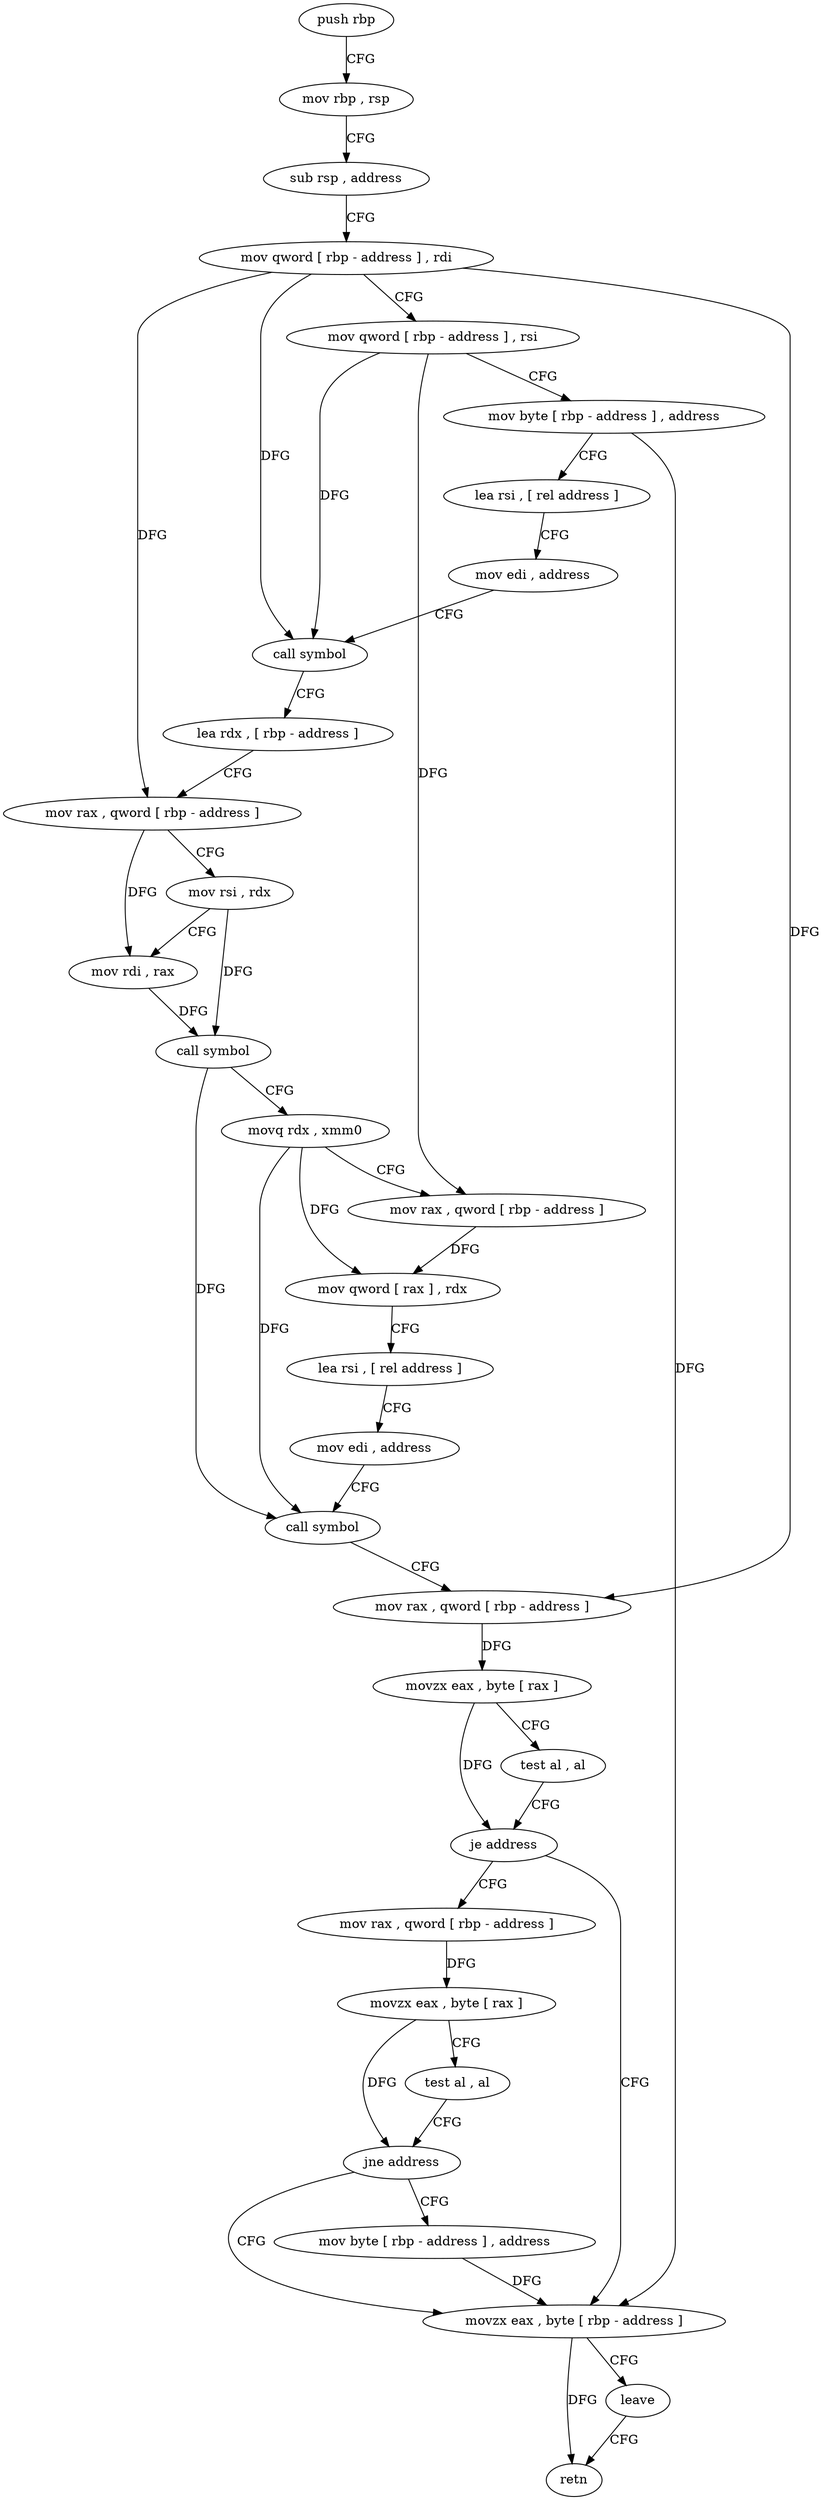 digraph "func" {
"84600" [label = "push rbp" ]
"84601" [label = "mov rbp , rsp" ]
"84604" [label = "sub rsp , address" ]
"84608" [label = "mov qword [ rbp - address ] , rdi" ]
"84612" [label = "mov qword [ rbp - address ] , rsi" ]
"84616" [label = "mov byte [ rbp - address ] , address" ]
"84620" [label = "lea rsi , [ rel address ]" ]
"84627" [label = "mov edi , address" ]
"84632" [label = "call symbol" ]
"84637" [label = "lea rdx , [ rbp - address ]" ]
"84641" [label = "mov rax , qword [ rbp - address ]" ]
"84645" [label = "mov rsi , rdx" ]
"84648" [label = "mov rdi , rax" ]
"84651" [label = "call symbol" ]
"84656" [label = "movq rdx , xmm0" ]
"84661" [label = "mov rax , qword [ rbp - address ]" ]
"84665" [label = "mov qword [ rax ] , rdx" ]
"84668" [label = "lea rsi , [ rel address ]" ]
"84675" [label = "mov edi , address" ]
"84680" [label = "call symbol" ]
"84685" [label = "mov rax , qword [ rbp - address ]" ]
"84689" [label = "movzx eax , byte [ rax ]" ]
"84692" [label = "test al , al" ]
"84694" [label = "je address" ]
"84711" [label = "movzx eax , byte [ rbp - address ]" ]
"84696" [label = "mov rax , qword [ rbp - address ]" ]
"84715" [label = "leave" ]
"84716" [label = "retn" ]
"84700" [label = "movzx eax , byte [ rax ]" ]
"84703" [label = "test al , al" ]
"84705" [label = "jne address" ]
"84707" [label = "mov byte [ rbp - address ] , address" ]
"84600" -> "84601" [ label = "CFG" ]
"84601" -> "84604" [ label = "CFG" ]
"84604" -> "84608" [ label = "CFG" ]
"84608" -> "84612" [ label = "CFG" ]
"84608" -> "84632" [ label = "DFG" ]
"84608" -> "84641" [ label = "DFG" ]
"84608" -> "84685" [ label = "DFG" ]
"84612" -> "84616" [ label = "CFG" ]
"84612" -> "84632" [ label = "DFG" ]
"84612" -> "84661" [ label = "DFG" ]
"84616" -> "84620" [ label = "CFG" ]
"84616" -> "84711" [ label = "DFG" ]
"84620" -> "84627" [ label = "CFG" ]
"84627" -> "84632" [ label = "CFG" ]
"84632" -> "84637" [ label = "CFG" ]
"84637" -> "84641" [ label = "CFG" ]
"84641" -> "84645" [ label = "CFG" ]
"84641" -> "84648" [ label = "DFG" ]
"84645" -> "84648" [ label = "CFG" ]
"84645" -> "84651" [ label = "DFG" ]
"84648" -> "84651" [ label = "DFG" ]
"84651" -> "84656" [ label = "CFG" ]
"84651" -> "84680" [ label = "DFG" ]
"84656" -> "84661" [ label = "CFG" ]
"84656" -> "84665" [ label = "DFG" ]
"84656" -> "84680" [ label = "DFG" ]
"84661" -> "84665" [ label = "DFG" ]
"84665" -> "84668" [ label = "CFG" ]
"84668" -> "84675" [ label = "CFG" ]
"84675" -> "84680" [ label = "CFG" ]
"84680" -> "84685" [ label = "CFG" ]
"84685" -> "84689" [ label = "DFG" ]
"84689" -> "84692" [ label = "CFG" ]
"84689" -> "84694" [ label = "DFG" ]
"84692" -> "84694" [ label = "CFG" ]
"84694" -> "84711" [ label = "CFG" ]
"84694" -> "84696" [ label = "CFG" ]
"84711" -> "84715" [ label = "CFG" ]
"84711" -> "84716" [ label = "DFG" ]
"84696" -> "84700" [ label = "DFG" ]
"84715" -> "84716" [ label = "CFG" ]
"84700" -> "84703" [ label = "CFG" ]
"84700" -> "84705" [ label = "DFG" ]
"84703" -> "84705" [ label = "CFG" ]
"84705" -> "84711" [ label = "CFG" ]
"84705" -> "84707" [ label = "CFG" ]
"84707" -> "84711" [ label = "DFG" ]
}
